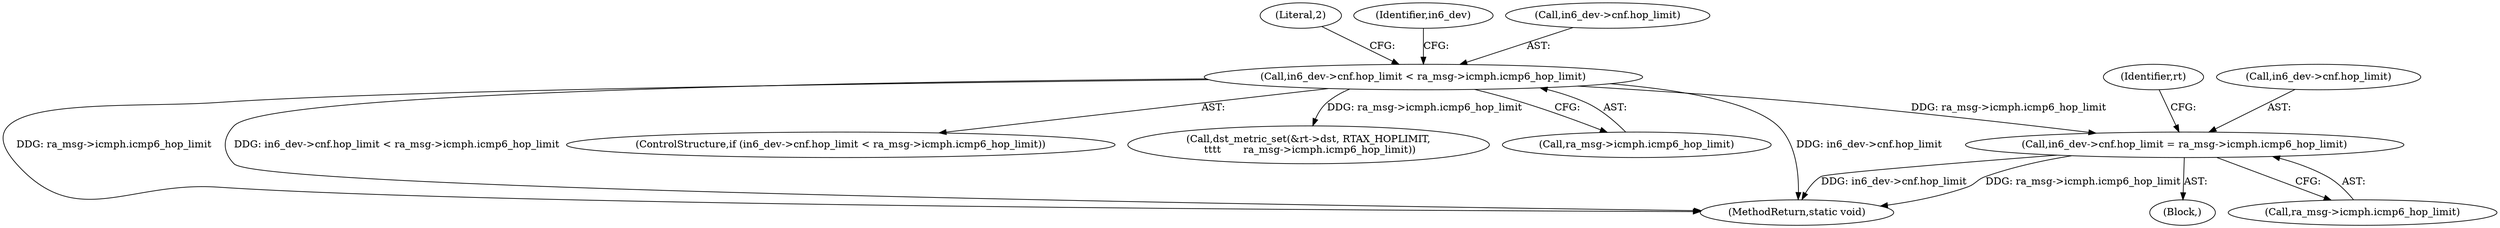 digraph "0_linux_6fd99094de2b83d1d4c8457f2c83483b2828e75a@pointer" {
"1000561" [label="(Call,in6_dev->cnf.hop_limit = ra_msg->icmph.icmp6_hop_limit)"];
"1000549" [label="(Call,in6_dev->cnf.hop_limit < ra_msg->icmph.icmp6_hop_limit)"];
"1000561" [label="(Call,in6_dev->cnf.hop_limit = ra_msg->icmph.icmp6_hop_limit)"];
"1001104" [label="(MethodReturn,static void)"];
"1000548" [label="(ControlStructure,if (in6_dev->cnf.hop_limit < ra_msg->icmph.icmp6_hop_limit))"];
"1000579" [label="(Identifier,rt)"];
"1000575" [label="(Literal,2)"];
"1000562" [label="(Call,in6_dev->cnf.hop_limit)"];
"1000560" [label="(Block,)"];
"1000580" [label="(Call,dst_metric_set(&rt->dst, RTAX_HOPLIMIT,\n \t\t\t\t       ra_msg->icmph.icmp6_hop_limit))"];
"1000564" [label="(Identifier,in6_dev)"];
"1000550" [label="(Call,in6_dev->cnf.hop_limit)"];
"1000567" [label="(Call,ra_msg->icmph.icmp6_hop_limit)"];
"1000549" [label="(Call,in6_dev->cnf.hop_limit < ra_msg->icmph.icmp6_hop_limit)"];
"1000555" [label="(Call,ra_msg->icmph.icmp6_hop_limit)"];
"1000561" -> "1000560"  [label="AST: "];
"1000561" -> "1000567"  [label="CFG: "];
"1000562" -> "1000561"  [label="AST: "];
"1000567" -> "1000561"  [label="AST: "];
"1000579" -> "1000561"  [label="CFG: "];
"1000561" -> "1001104"  [label="DDG: in6_dev->cnf.hop_limit"];
"1000561" -> "1001104"  [label="DDG: ra_msg->icmph.icmp6_hop_limit"];
"1000549" -> "1000561"  [label="DDG: ra_msg->icmph.icmp6_hop_limit"];
"1000549" -> "1000548"  [label="AST: "];
"1000549" -> "1000555"  [label="CFG: "];
"1000550" -> "1000549"  [label="AST: "];
"1000555" -> "1000549"  [label="AST: "];
"1000564" -> "1000549"  [label="CFG: "];
"1000575" -> "1000549"  [label="CFG: "];
"1000549" -> "1001104"  [label="DDG: in6_dev->cnf.hop_limit"];
"1000549" -> "1001104"  [label="DDG: ra_msg->icmph.icmp6_hop_limit"];
"1000549" -> "1001104"  [label="DDG: in6_dev->cnf.hop_limit < ra_msg->icmph.icmp6_hop_limit"];
"1000549" -> "1000580"  [label="DDG: ra_msg->icmph.icmp6_hop_limit"];
}
